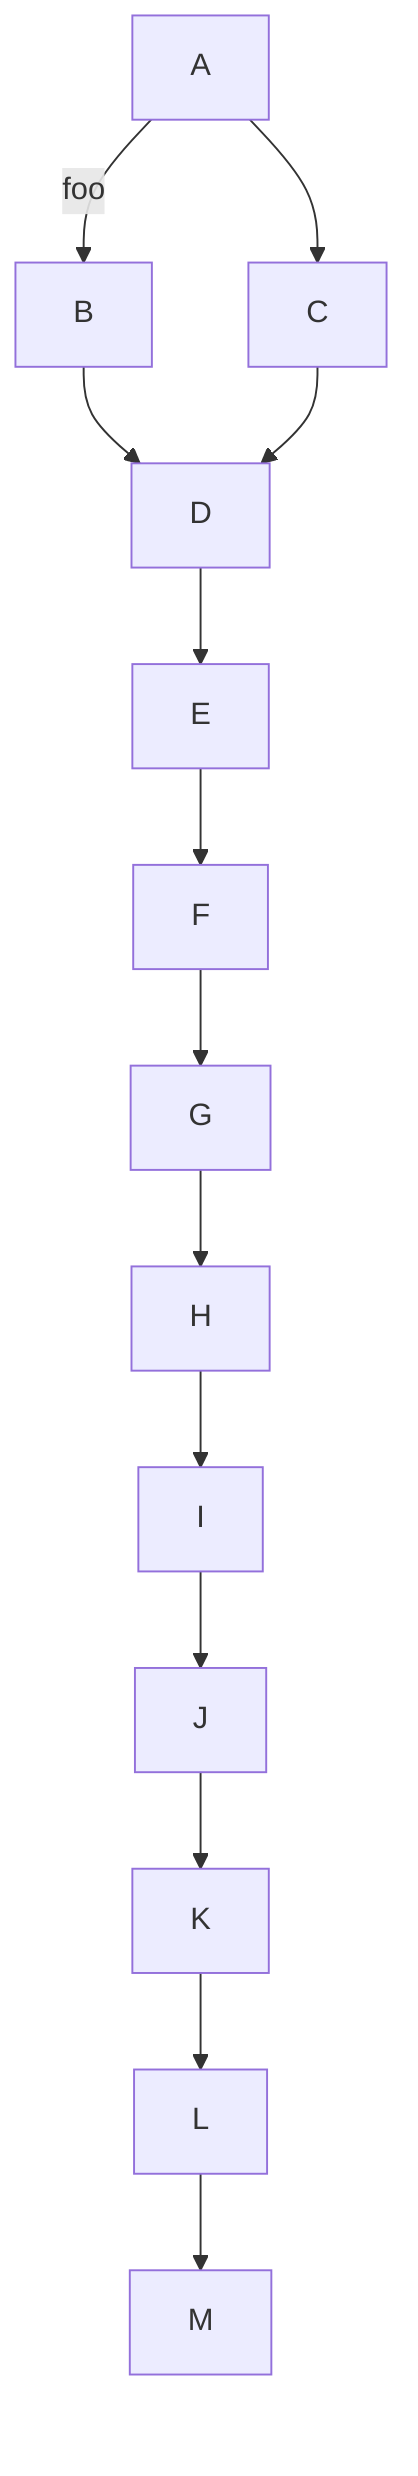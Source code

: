 graph TD;
  A-->|foo|B;
  A-->C;
  B-->D;
  C-->D;
  D-->E;
  E-->F;
  F-->G;
  G-->H;
  H-->I;
  I-->J;
  J-->K;
  K-->L;
  L-->M;